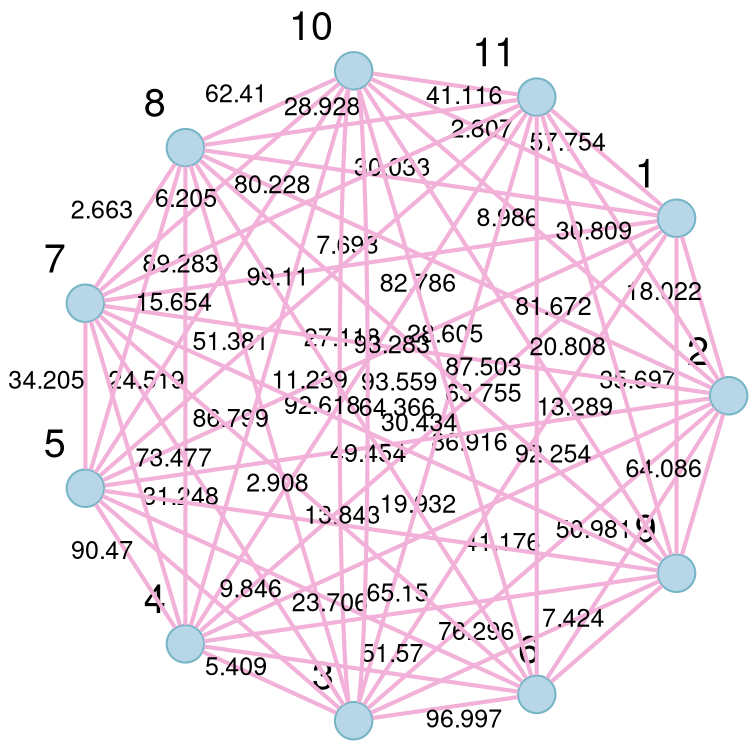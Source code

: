 digraph graph_visual_11n_11m {

	layout=circo
	fontname="Helvetica,Arial,sans-serif"
	node [fontname="Helvetica,Arial,sans-serif", fontsize=19, style=filled, shape=circle, height=0.25, color="#76b5c5", fillcolor="#b7d7e8"]
	edge [fontname="Helvetica,Arial,sans-serif", fontsize=12, color="#f2b1d8", penwidth=2]
	rankdir=LR;

	node [style=filled, shape=circle, height=0.25]
	edge [dir=none]
	1	[xlabel=1, label=""]
	2	[xlabel=2, label=""]
	3	[xlabel=3, label=""]
	4	[xlabel=4, label=""]
	5	[xlabel=5, label=""]
	6	[xlabel=6, label=""]
	7	[xlabel=7, label=""]
	8	[xlabel=8, label=""]
	9	[xlabel=9, label=""]
	10	[xlabel=10, label=""]
	11	[xlabel=11, label=""]

	2 -> 1 [label=18.022 ]
	3 -> 1 [label=92.254 ]
	4 -> 3 [label=5.409 ]
	5 -> 3 [label=9.846 ]
	6 -> 5 [label=23.706 ]
	7 -> 4 [label=73.477 ]
	8 -> 5 [label=15.654 ]
	9 -> 6 [label=7.424 ]
	10 -> 3 [label=64.366 ]
	11 -> 10 [label=41.116 ]
	2 -> 11 [label=30.809 ]
	8 -> 9 [label=93.283 ]
	8 -> 10 [label=62.41 ]
	6 -> 10 [label=87.503 ]
	3 -> 8 [label=86.799 ]
	3 -> 7 [label=31.248 ]
	1 -> 9 [label=35.697 ]
	4 -> 8 [label=24.519 ]
	4 -> 6 [label=51.57 ]
	5 -> 9 [label=13.843 ]
	2 -> 9 [label=64.086 ]
	2 -> 8 [label=82.786 ]
	3 -> 10 [label=11.239 ]
	9 -> 11 [label=20.808 ]
	2 -> 5 [label=49.454 ]
	4 -> 10 [label=51.381 ]
	6 -> 7 [label=2.908 ]
	7 -> 9 [label=30.434 ]
	2 -> 6 [label=50.981 ]
	3 -> 11 [label=63.755 ]
	1 -> 5 [label=27.118 ]
	6 -> 8 [label=92.618 ]
	1 -> 4 [label=86.916 ]
	7 -> 11 [label=80.228 ]
	2 -> 10 [label=8.986 ]
	7 -> 10 [label=6.205 ]
	9 -> 10 [label=81.672 ]
	4 -> 9 [label=65.15 ]
	2 -> 3 [label=41.176 ]
	1 -> 8 [label=30.033 ]
	1 -> 10 [label=2.807 ]
	1 -> 7 [label=7.693 ]
	5 -> 7 [label=34.205 ]
	3 -> 6 [label=96.997 ]
	3 -> 9 [label=76.296 ]
	5 -> 10 [label=89.283 ]
	2 -> 4 [label=19.932 ]
	4 -> 11 [label=93.559 ]
	4 -> 5 [label=90.47 ]
	1 -> 11 [label=57.754 ]
	7 -> 8 [label=2.663 ]
	6 -> 11 [label=13.289 ]
	5 -> 11 [label=99.11 ]
	2 -> 7 [label=28.605 ]
	8 -> 11 [label=28.928 ]
}
